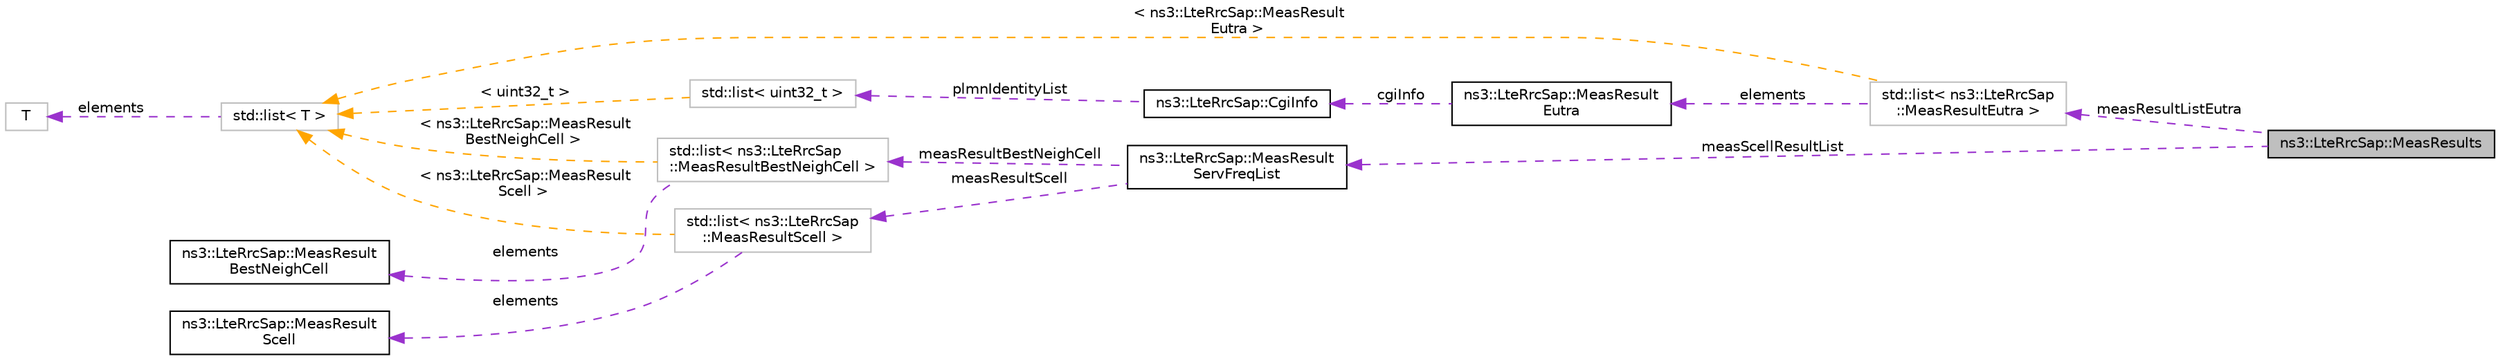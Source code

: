 digraph "ns3::LteRrcSap::MeasResults"
{
 // LATEX_PDF_SIZE
  edge [fontname="Helvetica",fontsize="10",labelfontname="Helvetica",labelfontsize="10"];
  node [fontname="Helvetica",fontsize="10",shape=record];
  rankdir="LR";
  Node1 [label="ns3::LteRrcSap::MeasResults",height=0.2,width=0.4,color="black", fillcolor="grey75", style="filled", fontcolor="black",tooltip="MeasResults structure."];
  Node2 -> Node1 [dir="back",color="darkorchid3",fontsize="10",style="dashed",label=" measResultListEutra" ,fontname="Helvetica"];
  Node2 [label="std::list\< ns3::LteRrcSap\l::MeasResultEutra \>",height=0.2,width=0.4,color="grey75", fillcolor="white", style="filled",tooltip=" "];
  Node3 -> Node2 [dir="back",color="darkorchid3",fontsize="10",style="dashed",label=" elements" ,fontname="Helvetica"];
  Node3 [label="ns3::LteRrcSap::MeasResult\lEutra",height=0.2,width=0.4,color="black", fillcolor="white", style="filled",URL="$structns3_1_1_lte_rrc_sap_1_1_meas_result_eutra.html",tooltip="MeasResultEutra structure."];
  Node4 -> Node3 [dir="back",color="darkorchid3",fontsize="10",style="dashed",label=" cgiInfo" ,fontname="Helvetica"];
  Node4 [label="ns3::LteRrcSap::CgiInfo",height=0.2,width=0.4,color="black", fillcolor="white", style="filled",URL="$structns3_1_1_lte_rrc_sap_1_1_cgi_info.html",tooltip="CgiInfo structure."];
  Node5 -> Node4 [dir="back",color="darkorchid3",fontsize="10",style="dashed",label=" plmnIdentityList" ,fontname="Helvetica"];
  Node5 [label="std::list\< uint32_t \>",height=0.2,width=0.4,color="grey75", fillcolor="white", style="filled",tooltip=" "];
  Node6 -> Node5 [dir="back",color="orange",fontsize="10",style="dashed",label=" \< uint32_t \>" ,fontname="Helvetica"];
  Node6 [label="std::list\< T \>",height=0.2,width=0.4,color="grey75", fillcolor="white", style="filled",tooltip=" "];
  Node7 -> Node6 [dir="back",color="darkorchid3",fontsize="10",style="dashed",label=" elements" ,fontname="Helvetica"];
  Node7 [label="T",height=0.2,width=0.4,color="grey75", fillcolor="white", style="filled",tooltip=" "];
  Node6 -> Node2 [dir="back",color="orange",fontsize="10",style="dashed",label=" \< ns3::LteRrcSap::MeasResult\lEutra \>" ,fontname="Helvetica"];
  Node8 -> Node1 [dir="back",color="darkorchid3",fontsize="10",style="dashed",label=" measScellResultList" ,fontname="Helvetica"];
  Node8 [label="ns3::LteRrcSap::MeasResult\lServFreqList",height=0.2,width=0.4,color="black", fillcolor="white", style="filled",URL="$structns3_1_1_lte_rrc_sap_1_1_meas_result_serv_freq_list.html",tooltip="MeasResultServFreqList."];
  Node9 -> Node8 [dir="back",color="darkorchid3",fontsize="10",style="dashed",label=" measResultScell" ,fontname="Helvetica"];
  Node9 [label="std::list\< ns3::LteRrcSap\l::MeasResultScell \>",height=0.2,width=0.4,color="grey75", fillcolor="white", style="filled",tooltip=" "];
  Node10 -> Node9 [dir="back",color="darkorchid3",fontsize="10",style="dashed",label=" elements" ,fontname="Helvetica"];
  Node10 [label="ns3::LteRrcSap::MeasResult\lScell",height=0.2,width=0.4,color="black", fillcolor="white", style="filled",URL="$structns3_1_1_lte_rrc_sap_1_1_meas_result_scell.html",tooltip="MeasResultScell structure."];
  Node6 -> Node9 [dir="back",color="orange",fontsize="10",style="dashed",label=" \< ns3::LteRrcSap::MeasResult\lScell \>" ,fontname="Helvetica"];
  Node11 -> Node8 [dir="back",color="darkorchid3",fontsize="10",style="dashed",label=" measResultBestNeighCell" ,fontname="Helvetica"];
  Node11 [label="std::list\< ns3::LteRrcSap\l::MeasResultBestNeighCell \>",height=0.2,width=0.4,color="grey75", fillcolor="white", style="filled",tooltip=" "];
  Node12 -> Node11 [dir="back",color="darkorchid3",fontsize="10",style="dashed",label=" elements" ,fontname="Helvetica"];
  Node12 [label="ns3::LteRrcSap::MeasResult\lBestNeighCell",height=0.2,width=0.4,color="black", fillcolor="white", style="filled",URL="$structns3_1_1_lte_rrc_sap_1_1_meas_result_best_neigh_cell.html",tooltip="MeasResultBestNeighCell structure."];
  Node6 -> Node11 [dir="back",color="orange",fontsize="10",style="dashed",label=" \< ns3::LteRrcSap::MeasResult\lBestNeighCell \>" ,fontname="Helvetica"];
}
